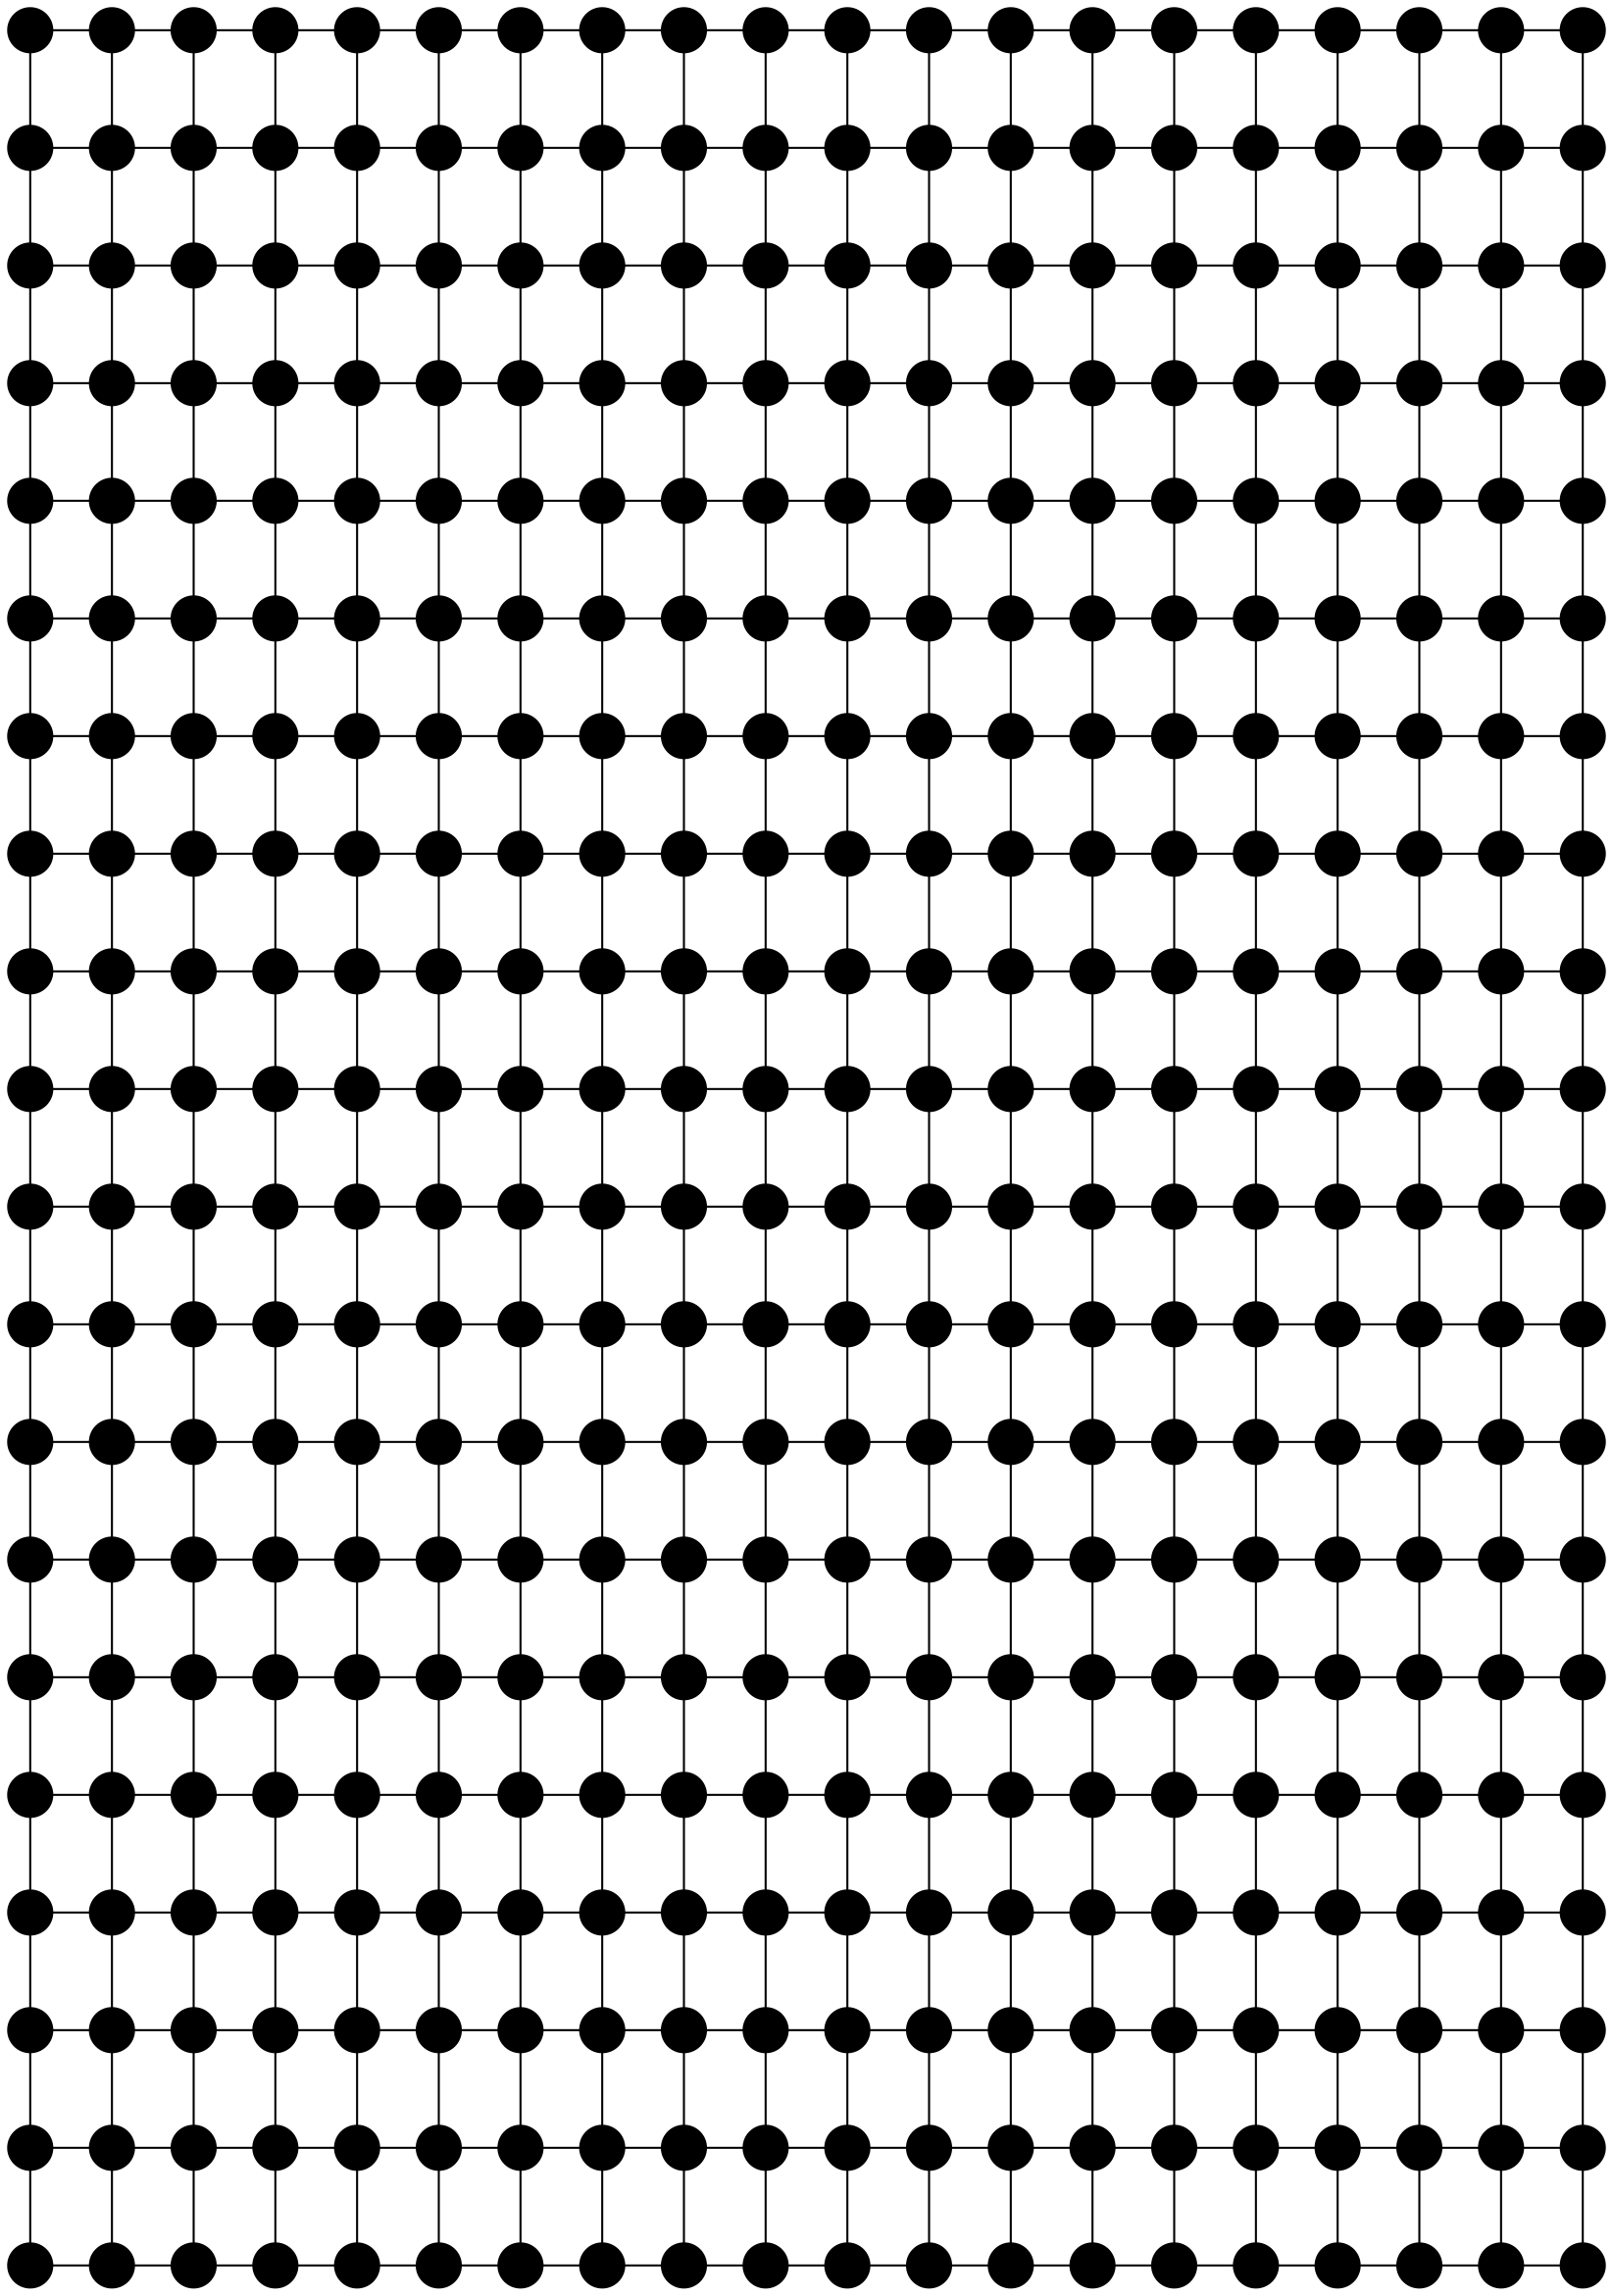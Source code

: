 strict graph {
      node [label = ""  shape=point  width=0.3];
      edge [arrowhead = "none"]
      { rank=same 4357668232 4357668304 4357668376 4357668448 4357668520 4357668592 4357668664 4357668736 4357668808 4358381648 4358381720 4358381792 4358381864 4358381936 4358382008 4358382080 4358382152 4358382224 4358382296 4358382368 }
      { rank=same 4358382440 4358382512 4358382584 4358382656 4358382728 4358382800 4358382872 4358382944 4358383016 4358383088 4358383160 4358383232 4358383304 4358383376 4358383448 4358383520 4358383592 4358383664 4358383736 4358383808 }
      { rank=same 4358383880 4358383952 4358384024 4358384096 4358384168 4358384240 4358384312 4358384384 4358384456 4358384528 4358384600 4358384672 4358384744 4358384816 4358384888 4358384960 4358385032 4358385104 4358385176 4358385248 }
      { rank=same 4358385320 4358385392 4358385464 4358385536 4358385608 4358414416 4358414488 4358414560 4358414632 4358414704 4358414776 4358414848 4358414920 4358414992 4358415064 4358415136 4358415208 4358415280 4358415352 4358415424 }
      { rank=same 4358415496 4358415568 4358415640 4358415712 4358415784 4358415856 4358415928 4358416000 4358416072 4358416144 4358416216 4358416288 4358416360 4358416432 4358416504 4358416576 4358416648 4358416720 4358416792 4358416864 }
      { rank=same 4358416936 4358417008 4358417080 4358417152 4358417224 4358417296 4358417368 4358417440 4358417512 4358417584 4358417656 4358417728 4358417800 4358417872 4358417944 4358418016 4358418088 4358418160 4358418232 4358418304 }
      { rank=same 4358418376 4358455376 4358455448 4358455520 4358455592 4358455664 4358455736 4358455808 4358455880 4358455952 4358456024 4358456096 4358456168 4358456240 4358456312 4358456384 4358456456 4358456528 4358456600 4358456672 }
      { rank=same 4358456744 4358456816 4358456888 4358456960 4358457032 4358457104 4358457176 4358457248 4358457320 4358457392 4358457464 4358457536 4358457608 4358457680 4358457752 4358457824 4358457896 4358457968 4358458040 4358458112 }
      { rank=same 4358458184 4358458256 4358458328 4358458400 4358458472 4358458544 4358458616 4358458688 4358458760 4358458832 4358458904 4358458976 4358459048 4358459120 4358459192 4358459264 4358459336 4358492240 4358492312 4358492384 }
      { rank=same 4358492456 4358492528 4358492600 4358492672 4358492744 4358492816 4358492888 4358492960 4358493032 4358493104 4358493176 4358493248 4358493320 4358493392 4358493464 4358493536 4358493608 4358493680 4358493752 4358493824 }
      { rank=same 4358493896 4358493968 4358494040 4358494112 4358494184 4358494256 4358494328 4358494400 4358494472 4358494544 4358494616 4358494688 4358494760 4358494832 4358494904 4358494976 4358495048 4358495120 4358495192 4358495264 }
      { rank=same 4358495336 4358495408 4358495480 4358495552 4358495624 4358495696 4358495768 4358495840 4358495912 4358495984 4358496056 4358496128 4358496200 4358529104 4358529176 4358529248 4358529320 4358529392 4358529464 4358529536 }
      { rank=same 4358529608 4358529680 4358529752 4358529824 4358529896 4358529968 4358530040 4358530112 4358530184 4358530256 4358530328 4358530400 4358530472 4358530544 4358530616 4358530688 4358530760 4358530832 4358530904 4358530976 }
      { rank=same 4358531048 4358531120 4358531192 4358531264 4358531336 4358531408 4358531480 4358531552 4358531624 4358531696 4358531768 4358531840 4358531912 4358531984 4358532056 4358532128 4358532200 4358532272 4358532344 4358532416 }
      { rank=same 4358532488 4358532560 4358532632 4358532704 4358532776 4358532848 4358532920 4358532992 4358533064 4358565968 4358566040 4358566112 4358566184 4358566256 4358566328 4358566400 4358566472 4358566544 4358566616 4358566688 }
      { rank=same 4358566760 4358566832 4358566904 4358566976 4358567048 4358567120 4358567192 4358567264 4358567336 4358567408 4358567480 4358567552 4358567624 4358567696 4358567768 4358567840 4358567912 4358567984 4358568056 4358568128 }
      { rank=same 4358568200 4358568272 4358568344 4358568416 4358568488 4358568560 4358568632 4358568704 4358568776 4358568848 4358568920 4358568992 4358569064 4358569136 4358569208 4358569280 4358569352 4358569424 4358569496 4358569568 }
      { rank=same 4358569640 4358569712 4358569784 4358569856 4358569928 4358602832 4358602904 4358602976 4358603048 4358603120 4358603192 4358603264 4358603336 4358603408 4358603480 4358603552 4358603624 4358603696 4358603768 4358603840 }
      { rank=same 4358603912 4358603984 4358604056 4358604128 4358604200 4358604272 4358604344 4358604416 4358604488 4358604560 4358604632 4358604704 4358604776 4358604848 4358604920 4358604992 4358605064 4358605136 4358605208 4358605280 }
      { rank=same 4358605352 4358605424 4358605496 4358605568 4358605640 4358605712 4358605784 4358605856 4358605928 4358606000 4358606072 4358606144 4358606216 4358606288 4358606360 4358606432 4358606504 4358606576 4358606648 4358606720 }
      4357668232 -- { 4357668304 4358382440 }
      4357668232 -- {  } [style=dotted]
      4357668304 -- { 4357668232 4357668376 4358382512 }
      4357668304 -- {  } [style=dotted]
      4357668376 -- { 4357668304 4357668448 4358382584 }
      4357668376 -- {  } [style=dotted]
      4357668448 -- { 4357668376 4357668520 4358382656 }
      4357668448 -- {  } [style=dotted]
      4357668520 -- { 4358382728 4357668448 4357668592 }
      4357668520 -- {  } [style=dotted]
      4357668592 -- { 4357668520 4357668664 4358382800 }
      4357668592 -- {  } [style=dotted]
      4357668664 -- { 4357668736 4358382872 4357668592 }
      4357668664 -- {  } [style=dotted]
      4357668736 -- { 4357668664 4357668808 4358382944 }
      4357668736 -- {  } [style=dotted]
      4357668808 -- { 4357668736 4358383016 4358381648 }
      4357668808 -- {  } [style=dotted]
      4358381648 -- { 4358381720 4357668808 4358383088 }
      4358381648 -- {  } [style=dotted]
      4358381720 -- { 4358383160 4358381648 4358381792 }
      4358381720 -- {  } [style=dotted]
      4358381792 -- { 4358383232 4358381720 4358381864 }
      4358381792 -- {  } [style=dotted]
      4358381864 -- { 4358383304 4358381792 4358381936 }
      4358381864 -- {  } [style=dotted]
      4358381936 -- { 4358383376 4358381864 4358382008 }
      4358381936 -- {  } [style=dotted]
      4358382008 -- { 4358382080 4358383448 4358381936 }
      4358382008 -- {  } [style=dotted]
      4358382080 -- { 4358383520 4358382008 4358382152 }
      4358382080 -- {  } [style=dotted]
      4358382152 -- { 4358382080 4358382224 4358383592 }
      4358382152 -- {  } [style=dotted]
      4358382224 -- { 4358383664 4358382152 4358382296 }
      4358382224 -- {  } [style=dotted]
      4358382296 -- { 4358382224 4358382368 4358383736 }
      4358382296 -- {  } [style=dotted]
      4358382368 -- { 4358383808 4358382296 }
      4358382368 -- {  } [style=dotted]
      4358382440 -- { 4357668232 4358383880 4358382512 }
      4358382440 -- {  } [style=dotted]
      4358382512 -- { 4358383952 4357668304 4358382440 4358382584 }
      4358382512 -- {  } [style=dotted]
      4358382584 -- { 4357668376 4358382512 4358382656 4358384024 }
      4358382584 -- {  } [style=dotted]
      4358382656 -- { 4358382728 4358384096 4357668448 4358382584 }
      4358382656 -- {  } [style=dotted]
      4358382728 -- { 4357668520 4358382656 4358382800 4358384168 }
      4358382728 -- {  } [style=dotted]
      4358382800 -- { 4358382728 4358382872 4358384240 4357668592 }
      4358382800 -- {  } [style=dotted]
      4358382872 -- { 4358384312 4357668664 4358382800 4358382944 }
      4358382872 -- {  } [style=dotted]
      4358382944 -- { 4357668736 4358382872 4358383016 4358384384 }
      4358382944 -- {  } [style=dotted]
      4358383016 -- { 4358384456 4357668808 4358382944 4358383088 }
      4358383016 -- {  } [style=dotted]
      4358383088 -- { 4358384528 4358383016 4358383160 4358381648 }
      4358383088 -- {  } [style=dotted]
      4358383160 -- { 4358383232 4358381720 4358384600 4358383088 }
      4358383160 -- {  } [style=dotted]
      4358383232 -- { 4358384672 4358383160 4358383304 4358381792 }
      4358383232 -- {  } [style=dotted]
      4358383304 -- { 4358383232 4358383376 4358381864 4358384744 }
      4358383304 -- {  } [style=dotted]
      4358383376 -- { 4358384816 4358383304 4358383448 4358381936 }
      4358383376 -- {  } [style=dotted]
      4358383448 -- { 4358383376 4358383520 4358382008 4358384888 }
      4358383448 -- {  } [style=dotted]
      4358383520 -- { 4358382080 4358384960 4358383448 4358383592 }
      4358383520 -- {  } [style=dotted]
      4358383592 -- { 4358385032 4358383520 4358383664 4358382152 }
      4358383592 -- {  } [style=dotted]
      4358383664 -- { 4358382224 4358385104 4358383592 4358383736 }
      4358383664 -- {  } [style=dotted]
      4358383736 -- { 4358385176 4358383664 4358383808 4358382296 }
      4358383736 -- {  } [style=dotted]
      4358383808 -- { 4358382368 4358385248 4358383736 }
      4358383808 -- {  } [style=dotted]
      4358383880 -- { 4358385320 4358383952 4358382440 }
      4358383880 -- {  } [style=dotted]
      4358383952 -- { 4358383880 4358384024 4358382512 4358385392 }
      4358383952 -- {  } [style=dotted]
      4358384024 -- { 4358385464 4358383952 4358384096 4358382584 }
      4358384024 -- {  } [style=dotted]
      4358384096 -- { 4358385536 4358384024 4358384168 4358382656 }
      4358384096 -- {  } [style=dotted]
      4358384168 -- { 4358382728 4358385608 4358384096 4358384240 }
      4358384168 -- {  } [style=dotted]
      4358384240 -- { 4358384168 4358384312 4358382800 4358414416 }
      4358384240 -- {  } [style=dotted]
      4358384312 -- { 4358384384 4358382872 4358414488 4358384240 }
      4358384312 -- {  } [style=dotted]
      4358384384 -- { 4358384312 4358384456 4358414560 4358382944 }
      4358384384 -- {  } [style=dotted]
      4358384456 -- { 4358384384 4358384528 4358383016 4358414632 }
      4358384456 -- {  } [style=dotted]
      4358384528 -- { 4358414704 4358384456 4358384600 4358383088 }
      4358384528 -- {  } [style=dotted]
      4358384600 -- { 4358414776 4358384528 4358384672 4358383160 }
      4358384600 -- {  } [style=dotted]
      4358384672 -- { 4358383232 4358414848 4358384600 4358384744 }
      4358384672 -- {  } [style=dotted]
      4358384744 -- { 4358414920 4358384672 4358384816 4358383304 }
      4358384744 -- {  } [style=dotted]
      4358384816 -- { 4358383376 4358414992 4358384744 4358384888 }
      4358384816 -- {  } [style=dotted]
      4358384888 -- { 4358384816 4358384960 4358383448 4358415064 }
      4358384888 -- {  } [style=dotted]
      4358384960 -- { 4358385032 4358383520 4358415136 4358384888 }
      4358384960 -- {  } [style=dotted]
      4358385032 -- { 4358415208 4358384960 4358385104 4358383592 }
      4358385032 -- {  } [style=dotted]
      4358385104 -- { 4358385032 4358385176 4358383664 4358415280 }
      4358385104 -- {  } [style=dotted]
      4358385176 -- { 4358415352 4358385104 4358385248 4358383736 }
      4358385176 -- {  } [style=dotted]
      4358385248 -- { 4358415424 4358385176 4358383808 }
      4358385248 -- {  } [style=dotted]
      4358385320 -- { 4358383880 4358415496 4358385392 }
      4358385320 -- {  } [style=dotted]
      4358385392 -- { 4358385320 4358385464 4358383952 4358415568 }
      4358385392 -- {  } [style=dotted]
      4358385464 -- { 4358385536 4358384024 4358415640 4358385392 }
      4358385464 -- {  } [style=dotted]
      4358385536 -- { 4358385464 4358385608 4358415712 4358384096 }
      4358385536 -- {  } [style=dotted]
      4358385608 -- { 4358385536 4358384168 4358415784 4358414416 }
      4358385608 -- {  } [style=dotted]
      4358414416 -- { 4358414488 4358415856 4358385608 4358384240 }
      4358414416 -- {  } [style=dotted]
      4358414488 -- { 4358415928 4358384312 4358414416 4358414560 }
      4358414488 -- {  } [style=dotted]
      4358414560 -- { 4358384384 4358414488 4358414632 4358416000 }
      4358414560 -- {  } [style=dotted]
      4358414632 -- { 4358416072 4358384456 4358414560 4358414704 }
      4358414632 -- {  } [style=dotted]
      4358414704 -- { 4358384528 4358414632 4358414776 4358416144 }
      4358414704 -- {  } [style=dotted]
      4358414776 -- { 4358414848 4358416216 4358384600 4358414704 }
      4358414776 -- {  } [style=dotted]
      4358414848 -- { 4358384672 4358414776 4358414920 4358416288 }
      4358414848 -- {  } [style=dotted]
      4358414920 -- { 4358414848 4358414992 4358416360 4358384744 }
      4358414920 -- {  } [style=dotted]
      4358414992 -- { 4358416432 4358384816 4358414920 4358415064 }
      4358414992 -- {  } [style=dotted]
      4358415064 -- { 4358414992 4358415136 4358416504 4358384888 }
      4358415064 -- {  } [style=dotted]
      4358415136 -- { 4358416576 4358384960 4358415064 4358415208 }
      4358415136 -- {  } [style=dotted]
      4358415208 -- { 4358385032 4358416648 4358415136 4358415280 }
      4358415208 -- {  } [style=dotted]
      4358415280 -- { 4358416720 4358385104 4358415208 4358415352 }
      4358415280 -- {  } [style=dotted]
      4358415352 -- { 4358385176 4358415280 4358415424 4358416792 }
      4358415352 -- {  } [style=dotted]
      4358415424 -- { 4358416864 4358385248 4358415352 }
      4358415424 -- {  } [style=dotted]
      4358415496 -- { 4358385320 4358415568 4358416936 }
      4358415496 -- {  } [style=dotted]
      4358415568 -- { 4358415496 4358415640 4358417008 4358385392 }
      4358415568 -- {  } [style=dotted]
      4358415640 -- { 4358417080 4358385464 4358415568 4358415712 }
      4358415640 -- {  } [style=dotted]
      4358415712 -- { 4358385536 4358415640 4358415784 4358417152 }
      4358415712 -- {  } [style=dotted]
      4358415784 -- { 4358417224 4358385608 4358415712 4358415856 }
      4358415784 -- {  } [style=dotted]
      4358415856 -- { 4358417296 4358415784 4358415928 4358414416 }
      4358415856 -- {  } [style=dotted]
      4358415928 -- { 4358416000 4358414488 4358417368 4358415856 }
      4358415928 -- {  } [style=dotted]
      4358416000 -- { 4358417440 4358415928 4358416072 4358414560 }
      4358416000 -- {  } [style=dotted]
      4358416072 -- { 4358416000 4358416144 4358414632 4358417512 }
      4358416072 -- {  } [style=dotted]
      4358416144 -- { 4358417584 4358416072 4358416216 4358414704 }
      4358416144 -- {  } [style=dotted]
      4358416216 -- { 4358416144 4358416288 4358414776 4358417656 }
      4358416216 -- {  } [style=dotted]
      4358416288 -- { 4358414848 4358417728 4358416216 4358416360 }
      4358416288 -- {  } [style=dotted]
      4358416360 -- { 4358417800 4358416288 4358416432 4358414920 }
      4358416360 -- {  } [style=dotted]
      4358416432 -- { 4358414992 4358417872 4358416360 4358416504 }
      4358416432 -- {  } [style=dotted]
      4358416504 -- { 4358417944 4358416432 4358416576 4358415064 }
      4358416504 -- {  } [style=dotted]
      4358416576 -- { 4358416648 4358415136 4358418016 4358416504 }
      4358416576 -- {  } [style=dotted]
      4358416648 -- { 4358418088 4358416576 4358416720 4358415208 }
      4358416648 -- {  } [style=dotted]
      4358416720 -- { 4358416648 4358416792 4358415280 4358418160 }
      4358416720 -- {  } [style=dotted]
      4358416792 -- { 4358418232 4358416720 4358416864 4358415352 }
      4358416792 -- {  } [style=dotted]
      4358416864 -- { 4358418304 4358416792 4358415424 }
      4358416864 -- {  } [style=dotted]
      4358416936 -- { 4358415496 4358418376 4358417008 }
      4358416936 -- {  } [style=dotted]
      4358417008 -- { 4358416936 4358417080 4358415568 4358455376 }
      4358417008 -- {  } [style=dotted]
      4358417080 -- { 4358417152 4358415640 4358455448 4358417008 }
      4358417080 -- {  } [style=dotted]
      4358417152 -- { 4358417080 4358417224 4358455520 4358415712 }
      4358417152 -- {  } [style=dotted]
      4358417224 -- { 4358417152 4358417296 4358415784 4358455592 }
      4358417224 -- {  } [style=dotted]
      4358417296 -- { 4358455664 4358417224 4358417368 4358415856 }
      4358417296 -- {  } [style=dotted]
      4358417368 -- { 4358455736 4358417296 4358417440 4358415928 }
      4358417368 -- {  } [style=dotted]
      4358417440 -- { 4358416000 4358455808 4358417368 4358417512 }
      4358417440 -- {  } [style=dotted]
      4358417512 -- { 4358455880 4358417440 4358417584 4358416072 }
      4358417512 -- {  } [style=dotted]
      4358417584 -- { 4358416144 4358455952 4358417512 4358417656 }
      4358417584 -- {  } [style=dotted]
      4358417656 -- { 4358417584 4358417728 4358416216 4358456024 }
      4358417656 -- {  } [style=dotted]
      4358417728 -- { 4358417800 4358416288 4358456096 4358417656 }
      4358417728 -- {  } [style=dotted]
      4358417800 -- { 4358456168 4358417728 4358417872 4358416360 }
      4358417800 -- {  } [style=dotted]
      4358417872 -- { 4358417800 4358417944 4358416432 4358456240 }
      4358417872 -- {  } [style=dotted]
      4358417944 -- { 4358456312 4358417872 4358418016 4358416504 }
      4358417944 -- {  } [style=dotted]
      4358418016 -- { 4358456384 4358417944 4358418088 4358416576 }
      4358418016 -- {  } [style=dotted]
      4358418088 -- { 4358416648 4358456456 4358418016 4358418160 }
      4358418088 -- {  } [style=dotted]
      4358418160 -- { 4358418088 4358418232 4358416720 4358456528 }
      4358418160 -- {  } [style=dotted]
      4358418232 -- { 4358418304 4358416792 4358456600 4358418160 }
      4358418232 -- {  } [style=dotted]
      4358418304 -- { 4358418232 4358456672 4358416864 }
      4358418304 -- {  } [style=dotted]
      4358418376 -- { 4358416936 4358456744 4358455376 }
      4358418376 -- {  } [style=dotted]
      4358455376 -- { 4358455448 4358456816 4358418376 4358417008 }
      4358455376 -- {  } [style=dotted]
      4358455448 -- { 4358456888 4358417080 4358455376 4358455520 }
      4358455448 -- {  } [style=dotted]
      4358455520 -- { 4358417152 4358455448 4358455592 4358456960 }
      4358455520 -- {  } [style=dotted]
      4358455592 -- { 4358457032 4358417224 4358455520 4358455664 }
      4358455592 -- {  } [style=dotted]
      4358455664 -- { 4358417296 4358455592 4358455736 4358457104 }
      4358455664 -- {  } [style=dotted]
      4358455736 -- { 4358455808 4358457176 4358417368 4358455664 }
      4358455736 -- {  } [style=dotted]
      4358455808 -- { 4358417440 4358455736 4358455880 4358457248 }
      4358455808 -- {  } [style=dotted]
      4358455880 -- { 4358455808 4358455952 4358457320 4358417512 }
      4358455880 -- {  } [style=dotted]
      4358455952 -- { 4358457392 4358417584 4358455880 4358456024 }
      4358455952 -- {  } [style=dotted]
      4358456024 -- { 4358455952 4358456096 4358457464 4358417656 }
      4358456024 -- {  } [style=dotted]
      4358456096 -- { 4358457536 4358417728 4358456024 4358456168 }
      4358456096 -- {  } [style=dotted]
      4358456168 -- { 4358417800 4358457608 4358456096 4358456240 }
      4358456168 -- {  } [style=dotted]
      4358456240 -- { 4358457680 4358417872 4358456168 4358456312 }
      4358456240 -- {  } [style=dotted]
      4358456312 -- { 4358417944 4358456240 4358456384 4358457752 }
      4358456312 -- {  } [style=dotted]
      4358456384 -- { 4358456456 4358457824 4358418016 4358456312 }
      4358456384 -- {  } [style=dotted]
      4358456456 -- { 4358418088 4358456384 4358456528 4358457896 }
      4358456456 -- {  } [style=dotted]
      4358456528 -- { 4358456456 4358456600 4358457968 4358418160 }
      4358456528 -- {  } [style=dotted]
      4358456600 -- { 4358458040 4358418232 4358456528 4358456672 }
      4358456600 -- {  } [style=dotted]
      4358456672 -- { 4358418304 4358456600 4358458112 }
      4358456672 -- {  } [style=dotted]
      4358456744 -- { 4358458184 4358418376 4358456816 }
      4358456744 -- {  } [style=dotted]
      4358456816 -- { 4358458256 4358456744 4358456888 4358455376 }
      4358456816 -- {  } [style=dotted]
      4358456888 -- { 4358456960 4358455448 4358458328 4358456816 }
      4358456888 -- {  } [style=dotted]
      4358456960 -- { 4358458400 4358456888 4358457032 4358455520 }
      4358456960 -- {  } [style=dotted]
      4358457032 -- { 4358456960 4358457104 4358455592 4358458472 }
      4358457032 -- {  } [style=dotted]
      4358457104 -- { 4358458544 4358457032 4358457176 4358455664 }
      4358457104 -- {  } [style=dotted]
      4358457176 -- { 4358457104 4358457248 4358455736 4358458616 }
      4358457176 -- {  } [style=dotted]
      4358457248 -- { 4358455808 4358458688 4358457176 4358457320 }
      4358457248 -- {  } [style=dotted]
      4358457320 -- { 4358458760 4358457248 4358457392 4358455880 }
      4358457320 -- {  } [style=dotted]
      4358457392 -- { 4358455952 4358458832 4358457320 4358457464 }
      4358457392 -- {  } [style=dotted]
      4358457464 -- { 4358458904 4358457392 4358457536 4358456024 }
      4358457464 -- {  } [style=dotted]
      4358457536 -- { 4358457608 4358456096 4358458976 4358457464 }
      4358457536 -- {  } [style=dotted]
      4358457608 -- { 4358459048 4358457536 4358457680 4358456168 }
      4358457608 -- {  } [style=dotted]
      4358457680 -- { 4358457608 4358457752 4358456240 4358459120 }
      4358457680 -- {  } [style=dotted]
      4358457752 -- { 4358459192 4358457680 4358457824 4358456312 }
      4358457752 -- {  } [style=dotted]
      4358457824 -- { 4358459264 4358457752 4358457896 4358456384 }
      4358457824 -- {  } [style=dotted]
      4358457896 -- { 4358456456 4358459336 4358457824 4358457968 }
      4358457896 -- {  } [style=dotted]
      4358457968 -- { 4358457896 4358458040 4358456528 4358492240 }
      4358457968 -- {  } [style=dotted]
      4358458040 -- { 4358458112 4358456600 4358492312 4358457968 }
      4358458040 -- {  } [style=dotted]
      4358458112 -- { 4358458040 4358492384 4358456672 }
      4358458112 -- {  } [style=dotted]
      4358458184 -- { 4358458256 4358456744 4358492456 }
      4358458184 -- {  } [style=dotted]
      4358458256 -- { 4358492528 4358458184 4358458328 4358456816 }
      4358458256 -- {  } [style=dotted]
      4358458328 -- { 4358492600 4358458256 4358458400 4358456888 }
      4358458328 -- {  } [style=dotted]
      4358458400 -- { 4358456960 4358492672 4358458328 4358458472 }
      4358458400 -- {  } [style=dotted]
      4358458472 -- { 4358492744 4358458400 4358458544 4358457032 }
      4358458472 -- {  } [style=dotted]
      4358458544 -- { 4358457104 4358492816 4358458472 4358458616 }
      4358458544 -- {  } [style=dotted]
      4358458616 -- { 4358458544 4358458688 4358457176 4358492888 }
      4358458616 -- {  } [style=dotted]
      4358458688 -- { 4358458760 4358457248 4358492960 4358458616 }
      4358458688 -- {  } [style=dotted]
      4358458760 -- { 4358493032 4358458688 4358458832 4358457320 }
      4358458760 -- {  } [style=dotted]
      4358458832 -- { 4358458760 4358458904 4358457392 4358493104 }
      4358458832 -- {  } [style=dotted]
      4358458904 -- { 4358493176 4358458832 4358458976 4358457464 }
      4358458904 -- {  } [style=dotted]
      4358458976 -- { 4358493248 4358458904 4358459048 4358457536 }
      4358458976 -- {  } [style=dotted]
      4358459048 -- { 4358457608 4358493320 4358458976 4358459120 }
      4358459048 -- {  } [style=dotted]
      4358459120 -- { 4358459048 4358459192 4358457680 4358493392 }
      4358459120 -- {  } [style=dotted]
      4358459192 -- { 4358459264 4358457752 4358493464 4358459120 }
      4358459192 -- {  } [style=dotted]
      4358459264 -- { 4358459192 4358459336 4358493536 4358457824 }
      4358459264 -- {  } [style=dotted]
      4358459336 -- { 4358459264 4358457896 4358493608 4358492240 }
      4358459336 -- {  } [style=dotted]
      4358492240 -- { 4358492312 4358493680 4358459336 4358457968 }
      4358492240 -- {  } [style=dotted]
      4358492312 -- { 4358493752 4358458040 4358492240 4358492384 }
      4358492312 -- {  } [style=dotted]
      4358492384 -- { 4358458112 4358492312 4358493824 }
      4358492384 -- {  } [style=dotted]
      4358492456 -- { 4358493896 4358458184 4358492528 }
      4358492456 -- {  } [style=dotted]
      4358492528 -- { 4358458256 4358492456 4358492600 4358493968 }
      4358492528 -- {  } [style=dotted]
      4358492600 -- { 4358492672 4358494040 4358458328 4358492528 }
      4358492600 -- {  } [style=dotted]
      4358492672 -- { 4358458400 4358492600 4358492744 4358494112 }
      4358492672 -- {  } [style=dotted]
      4358492744 -- { 4358492672 4358492816 4358494184 4358458472 }
      4358492744 -- {  } [style=dotted]
      4358492816 -- { 4358494256 4358458544 4358492744 4358492888 }
      4358492816 -- {  } [style=dotted]
      4358492888 -- { 4358492816 4358492960 4358494328 4358458616 }
      4358492888 -- {  } [style=dotted]
      4358492960 -- { 4358494400 4358458688 4358492888 4358493032 }
      4358492960 -- {  } [style=dotted]
      4358493032 -- { 4358458760 4358494472 4358492960 4358493104 }
      4358493032 -- {  } [style=dotted]
      4358493104 -- { 4358494544 4358458832 4358493032 4358493176 }
      4358493104 -- {  } [style=dotted]
      4358493176 -- { 4358458904 4358493104 4358493248 4358494616 }
      4358493176 -- {  } [style=dotted]
      4358493248 -- { 4358493320 4358494688 4358458976 4358493176 }
      4358493248 -- {  } [style=dotted]
      4358493320 -- { 4358459048 4358493248 4358493392 4358494760 }
      4358493320 -- {  } [style=dotted]
      4358493392 -- { 4358493320 4358493464 4358494832 4358459120 }
      4358493392 -- {  } [style=dotted]
      4358493464 -- { 4358459192 4358493392 4358493536 4358494904 }
      4358493464 -- {  } [style=dotted]
      4358493536 -- { 4358459264 4358493464 4358493608 4358494976 }
      4358493536 -- {  } [style=dotted]
      4358493608 -- { 4358495048 4358459336 4358493536 4358493680 }
      4358493608 -- {  } [style=dotted]
      4358493680 -- { 4358495120 4358493608 4358493752 4358492240 }
      4358493680 -- {  } [style=dotted]
      4358493752 -- { 4358493824 4358492312 4358495192 4358493680 }
      4358493752 -- {  } [style=dotted]
      4358493824 -- { 4358495264 4358493752 4358492384 }
      4358493824 -- {  } [style=dotted]
      4358493896 -- { 4358493968 4358492456 4358495336 }
      4358493896 -- {  } [style=dotted]
      4358493968 -- { 4358495408 4358493896 4358494040 4358492528 }
      4358493968 -- {  } [style=dotted]
      4358494040 -- { 4358493968 4358494112 4358492600 4358495480 }
      4358494040 -- {  } [style=dotted]
      4358494112 -- { 4358492672 4358495552 4358494040 4358494184 }
      4358494112 -- {  } [style=dotted]
      4358494184 -- { 4358495624 4358494112 4358494256 4358492744 }
      4358494184 -- {  } [style=dotted]
      4358494256 -- { 4358492816 4358495696 4358494184 4358494328 }
      4358494256 -- {  } [style=dotted]
      4358494328 -- { 4358495768 4358494256 4358494400 4358492888 }
      4358494328 -- {  } [style=dotted]
      4358494400 -- { 4358494472 4358492960 4358495840 4358494328 }
      4358494400 -- {  } [style=dotted]
      4358494472 -- { 4358495912 4358494400 4358494544 4358493032 }
      4358494472 -- {  } [style=dotted]
      4358494544 -- { 4358494472 4358494616 4358493104 4358495984 }
      4358494544 -- {  } [style=dotted]
      4358494616 -- { 4358496056 4358494544 4358494688 4358493176 }
      4358494616 -- {  } [style=dotted]
      4358494688 -- { 4358496128 4358494616 4358494760 4358493248 }
      4358494688 -- {  } [style=dotted]
      4358494760 -- { 4358493320 4358496200 4358494688 4358494832 }
      4358494760 -- {  } [style=dotted]
      4358494832 -- { 4358494760 4358494904 4358493392 4358529104 }
      4358494832 -- {  } [style=dotted]
      4358494904 -- { 4358494976 4358493464 4358529176 4358494832 }
      4358494904 -- {  } [style=dotted]
      4358494976 -- { 4358494904 4358495048 4358529248 4358493536 }
      4358494976 -- {  } [style=dotted]
      4358495048 -- { 4358494976 4358495120 4358493608 4358529320 }
      4358495048 -- {  } [style=dotted]
      4358495120 -- { 4358529392 4358495048 4358495192 4358493680 }
      4358495120 -- {  } [style=dotted]
      4358495192 -- { 4358529464 4358495120 4358495264 4358493752 }
      4358495192 -- {  } [style=dotted]
      4358495264 -- { 4358493824 4358529536 4358495192 }
      4358495264 -- {  } [style=dotted]
      4358495336 -- { 4358529608 4358495408 4358493896 }
      4358495336 -- {  } [style=dotted]
      4358495408 -- { 4358493968 4358529680 4358495336 4358495480 }
      4358495408 -- {  } [style=dotted]
      4358495480 -- { 4358495408 4358495552 4358494040 4358529752 }
      4358495480 -- {  } [style=dotted]
      4358495552 -- { 4358495624 4358494112 4358529824 4358495480 }
      4358495552 -- {  } [style=dotted]
      4358495624 -- { 4358529896 4358495552 4358495696 4358494184 }
      4358495624 -- {  } [style=dotted]
      4358495696 -- { 4358495624 4358495768 4358494256 4358529968 }
      4358495696 -- {  } [style=dotted]
      4358495768 -- { 4358530040 4358495696 4358495840 4358494328 }
      4358495768 -- {  } [style=dotted]
      4358495840 -- { 4358530112 4358495768 4358495912 4358494400 }
      4358495840 -- {  } [style=dotted]
      4358495912 -- { 4358494472 4358530184 4358495840 4358495984 }
      4358495912 -- {  } [style=dotted]
      4358495984 -- { 4358495912 4358496056 4358494544 4358530256 }
      4358495984 -- {  } [style=dotted]
      4358496056 -- { 4358496128 4358494616 4358530328 4358495984 }
      4358496056 -- {  } [style=dotted]
      4358496128 -- { 4358496056 4358496200 4358530400 4358494688 }
      4358496128 -- {  } [style=dotted]
      4358496200 -- { 4358496128 4358494760 4358530472 4358529104 }
      4358496200 -- {  } [style=dotted]
      4358529104 -- { 4358529176 4358530544 4358496200 4358494832 }
      4358529104 -- {  } [style=dotted]
      4358529176 -- { 4358494904 4358529104 4358529248 4358530616 }
      4358529176 -- {  } [style=dotted]
      4358529248 -- { 4358494976 4358529176 4358529320 4358530688 }
      4358529248 -- {  } [style=dotted]
      4358529320 -- { 4358530760 4358495048 4358529248 4358529392 }
      4358529320 -- {  } [style=dotted]
      4358529392 -- { 4358495120 4358529320 4358529464 4358530832 }
      4358529392 -- {  } [style=dotted]
      4358529464 -- { 4358529536 4358530904 4358495192 4358529392 }
      4358529464 -- {  } [style=dotted]
      4358529536 -- { 4358495264 4358529464 4358530976 }
      4358529536 -- {  } [style=dotted]
      4358529608 -- { 4358529680 4358531048 4358495336 }
      4358529608 -- {  } [style=dotted]
      4358529680 -- { 4358495408 4358529608 4358529752 4358531120 }
      4358529680 -- {  } [style=dotted]
      4358529752 -- { 4358529680 4358529824 4358531192 4358495480 }
      4358529752 -- {  } [style=dotted]
      4358529824 -- { 4358531264 4358495552 4358529752 4358529896 }
      4358529824 -- {  } [style=dotted]
      4358529896 -- { 4358495624 4358531336 4358529824 4358529968 }
      4358529896 -- {  } [style=dotted]
      4358529968 -- { 4358531408 4358495696 4358529896 4358530040 }
      4358529968 -- {  } [style=dotted]
      4358530040 -- { 4358495768 4358529968 4358530112 4358531480 }
      4358530040 -- {  } [style=dotted]
      4358530112 -- { 4358530184 4358531552 4358495840 4358530040 }
      4358530112 -- {  } [style=dotted]
      4358530184 -- { 4358495912 4358530112 4358530256 4358531624 }
      4358530184 -- {  } [style=dotted]
      4358530256 -- { 4358530184 4358530328 4358531696 4358495984 }
      4358530256 -- {  } [style=dotted]
      4358530328 -- { 4358531768 4358496056 4358530256 4358530400 }
      4358530328 -- {  } [style=dotted]
      4358530400 -- { 4358496128 4358530328 4358530472 4358531840 }
      4358530400 -- {  } [style=dotted]
      4358530472 -- { 4358531912 4358496200 4358530400 4358530544 }
      4358530472 -- {  } [style=dotted]
      4358530544 -- { 4358531984 4358530472 4358530616 4358529104 }
      4358530544 -- {  } [style=dotted]
      4358530616 -- { 4358530688 4358529176 4358532056 4358530544 }
      4358530616 -- {  } [style=dotted]
      4358530688 -- { 4358532128 4358530616 4358530760 4358529248 }
      4358530688 -- {  } [style=dotted]
      4358530760 -- { 4358530688 4358530832 4358529320 4358532200 }
      4358530760 -- {  } [style=dotted]
      4358530832 -- { 4358532272 4358530760 4358530904 4358529392 }
      4358530832 -- {  } [style=dotted]
      4358530904 -- { 4358530832 4358530976 4358529464 4358532344 }
      4358530904 -- {  } [style=dotted]
      4358530976 -- { 4358529536 4358532416 4358530904 }
      4358530976 -- {  } [style=dotted]
      4358531048 -- { 4358532488 4358531120 4358529608 }
      4358531048 -- {  } [style=dotted]
      4358531120 -- { 4358529680 4358532560 4358531048 4358531192 }
      4358531120 -- {  } [style=dotted]
      4358531192 -- { 4358532632 4358531120 4358531264 4358529752 }
      4358531192 -- {  } [style=dotted]
      4358531264 -- { 4358531336 4358529824 4358532704 4358531192 }
      4358531264 -- {  } [style=dotted]
      4358531336 -- { 4358532776 4358531264 4358531408 4358529896 }
      4358531336 -- {  } [style=dotted]
      4358531408 -- { 4358531336 4358531480 4358529968 4358532848 }
      4358531408 -- {  } [style=dotted]
      4358531480 -- { 4358532920 4358531408 4358531552 4358530040 }
      4358531480 -- {  } [style=dotted]
      4358531552 -- { 4358532992 4358531480 4358531624 4358530112 }
      4358531552 -- {  } [style=dotted]
      4358531624 -- { 4358530184 4358533064 4358531552 4358531696 }
      4358531624 -- {  } [style=dotted]
      4358531696 -- { 4358531624 4358531768 4358530256 4358565968 }
      4358531696 -- {  } [style=dotted]
      4358531768 -- { 4358531840 4358530328 4358566040 4358531696 }
      4358531768 -- {  } [style=dotted]
      4358531840 -- { 4358531768 4358531912 4358566112 4358530400 }
      4358531840 -- {  } [style=dotted]
      4358531912 -- { 4358531840 4358531984 4358530472 4358566184 }
      4358531912 -- {  } [style=dotted]
      4358531984 -- { 4358566256 4358531912 4358532056 4358530544 }
      4358531984 -- {  } [style=dotted]
      4358532056 -- { 4358566328 4358531984 4358532128 4358530616 }
      4358532056 -- {  } [style=dotted]
      4358532128 -- { 4358530688 4358566400 4358532056 4358532200 }
      4358532128 -- {  } [style=dotted]
      4358532200 -- { 4358566472 4358532128 4358532272 4358530760 }
      4358532200 -- {  } [style=dotted]
      4358532272 -- { 4358530832 4358566544 4358532200 4358532344 }
      4358532272 -- {  } [style=dotted]
      4358532344 -- { 4358532272 4358532416 4358530904 4358566616 }
      4358532344 -- {  } [style=dotted]
      4358532416 -- { 4358530976 4358566688 4358532344 }
      4358532416 -- {  } [style=dotted]
      4358532488 -- { 4358566760 4358532560 4358531048 }
      4358532488 -- {  } [style=dotted]
      4358532560 -- { 4358532488 4358532632 4358531120 4358566832 }
      4358532560 -- {  } [style=dotted]
      4358532632 -- { 4358566904 4358532560 4358532704 4358531192 }
      4358532632 -- {  } [style=dotted]
      4358532704 -- { 4358566976 4358532632 4358532776 4358531264 }
      4358532704 -- {  } [style=dotted]
      4358532776 -- { 4358531336 4358567048 4358532704 4358532848 }
      4358532776 -- {  } [style=dotted]
      4358532848 -- { 4358532776 4358532920 4358531408 4358567120 }
      4358532848 -- {  } [style=dotted]
      4358532920 -- { 4358532992 4358531480 4358567192 4358532848 }
      4358532920 -- {  } [style=dotted]
      4358532992 -- { 4358532920 4358533064 4358567264 4358531552 }
      4358532992 -- {  } [style=dotted]
      4358533064 -- { 4358532992 4358531624 4358567336 4358565968 }
      4358533064 -- {  } [style=dotted]
      4358565968 -- { 4358566040 4358567408 4358533064 4358531696 }
      4358565968 -- {  } [style=dotted]
      4358566040 -- { 4358567480 4358531768 4358565968 4358566112 }
      4358566040 -- {  } [style=dotted]
      4358566112 -- { 4358531840 4358566040 4358566184 4358567552 }
      4358566112 -- {  } [style=dotted]
      4358566184 -- { 4358567624 4358531912 4358566112 4358566256 }
      4358566184 -- {  } [style=dotted]
      4358566256 -- { 4358531984 4358566184 4358566328 4358567696 }
      4358566256 -- {  } [style=dotted]
      4358566328 -- { 4358566400 4358567768 4358532056 4358566256 }
      4358566328 -- {  } [style=dotted]
      4358566400 -- { 4358532128 4358566328 4358566472 4358567840 }
      4358566400 -- {  } [style=dotted]
      4358566472 -- { 4358566400 4358566544 4358567912 4358532200 }
      4358566472 -- {  } [style=dotted]
      4358566544 -- { 4358532272 4358566472 4358566616 4358567984 }
      4358566544 -- {  } [style=dotted]
      4358566616 -- { 4358566544 4358566688 4358568056 4358532344 }
      4358566616 -- {  } [style=dotted]
      4358566688 -- { 4358568128 4358532416 4358566616 }
      4358566688 -- {  } [style=dotted]
      4358566760 -- { 4358532488 4358568200 4358566832 }
      4358566760 -- {  } [style=dotted]
      4358566832 -- { 4358568272 4358532560 4358566760 4358566904 }
      4358566832 -- {  } [style=dotted]
      4358566904 -- { 4358532632 4358566832 4358566976 4358568344 }
      4358566904 -- {  } [style=dotted]
      4358566976 -- { 4358567048 4358568416 4358532704 4358566904 }
      4358566976 -- {  } [style=dotted]
      4358567048 -- { 4358532776 4358566976 4358567120 4358568488 }
      4358567048 -- {  } [style=dotted]
      4358567120 -- { 4358567048 4358567192 4358568560 4358532848 }
      4358567120 -- {  } [style=dotted]
      4358567192 -- { 4358568632 4358532920 4358567120 4358567264 }
      4358567192 -- {  } [style=dotted]
      4358567264 -- { 4358532992 4358567192 4358567336 4358568704 }
      4358567264 -- {  } [style=dotted]
      4358567336 -- { 4358568776 4358533064 4358567264 4358567408 }
      4358567336 -- {  } [style=dotted]
      4358567408 -- { 4358568848 4358567336 4358567480 4358565968 }
      4358567408 -- {  } [style=dotted]
      4358567480 -- { 4358567552 4358566040 4358568920 4358567408 }
      4358567480 -- {  } [style=dotted]
      4358567552 -- { 4358568992 4358567480 4358567624 4358566112 }
      4358567552 -- {  } [style=dotted]
      4358567624 -- { 4358567552 4358567696 4358566184 4358569064 }
      4358567624 -- {  } [style=dotted]
      4358567696 -- { 4358569136 4358567624 4358567768 4358566256 }
      4358567696 -- {  } [style=dotted]
      4358567768 -- { 4358567696 4358567840 4358566328 4358569208 }
      4358567768 -- {  } [style=dotted]
      4358567840 -- { 4358566400 4358569280 4358567768 4358567912 }
      4358567840 -- {  } [style=dotted]
      4358567912 -- { 4358569352 4358567840 4358567984 4358566472 }
      4358567912 -- {  } [style=dotted]
      4358567984 -- { 4358566544 4358569424 4358567912 4358568056 }
      4358567984 -- {  } [style=dotted]
      4358568056 -- { 4358569496 4358567984 4358568128 4358566616 }
      4358568056 -- {  } [style=dotted]
      4358568128 -- { 4358566688 4358569568 4358568056 }
      4358568128 -- {  } [style=dotted]
      4358568200 -- { 4358569640 4358568272 4358566760 }
      4358568200 -- {  } [style=dotted]
      4358568272 -- { 4358568200 4358568344 4358566832 4358569712 }
      4358568272 -- {  } [style=dotted]
      4358568344 -- { 4358569784 4358568272 4358568416 4358566904 }
      4358568344 -- {  } [style=dotted]
      4358568416 -- { 4358569856 4358568344 4358568488 4358566976 }
      4358568416 -- {  } [style=dotted]
      4358568488 -- { 4358567048 4358569928 4358568416 4358568560 }
      4358568488 -- {  } [style=dotted]
      4358568560 -- { 4358568488 4358568632 4358567120 4358602832 }
      4358568560 -- {  } [style=dotted]
      4358568632 -- { 4358568704 4358567192 4358602904 4358568560 }
      4358568632 -- {  } [style=dotted]
      4358568704 -- { 4358568632 4358568776 4358602976 4358567264 }
      4358568704 -- {  } [style=dotted]
      4358568776 -- { 4358568704 4358568848 4358567336 4358603048 }
      4358568776 -- {  } [style=dotted]
      4358568848 -- { 4358603120 4358568776 4358568920 4358567408 }
      4358568848 -- {  } [style=dotted]
      4358568920 -- { 4358603192 4358568848 4358568992 4358567480 }
      4358568920 -- {  } [style=dotted]
      4358568992 -- { 4358567552 4358603264 4358568920 4358569064 }
      4358568992 -- {  } [style=dotted]
      4358569064 -- { 4358603336 4358568992 4358569136 4358567624 }
      4358569064 -- {  } [style=dotted]
      4358569136 -- { 4358567696 4358603408 4358569064 4358569208 }
      4358569136 -- {  } [style=dotted]
      4358569208 -- { 4358569136 4358569280 4358567768 4358603480 }
      4358569208 -- {  } [style=dotted]
      4358569280 -- { 4358569352 4358567840 4358603552 4358569208 }
      4358569280 -- {  } [style=dotted]
      4358569352 -- { 4358603624 4358569280 4358569424 4358567912 }
      4358569352 -- {  } [style=dotted]
      4358569424 -- { 4358569352 4358569496 4358603696 4358567984 }
      4358569424 -- {  } [style=dotted]
      4358569496 -- { 4358603768 4358569424 4358569568 4358568056 }
      4358569496 -- {  } [style=dotted]
      4358569568 -- { 4358603840 4358569496 4358568128 }
      4358569568 -- {  } [style=dotted]
      4358569640 -- { 4358568200 4358603912 4358569712 }
      4358569640 -- {  } [style=dotted]
      4358569712 -- { 4358569640 4358569784 4358568272 4358603984 }
      4358569712 -- {  } [style=dotted]
      4358569784 -- { 4358569856 4358568344 4358604056 4358569712 }
      4358569784 -- {  } [style=dotted]
      4358569856 -- { 4358569784 4358569928 4358604128 4358568416 }
      4358569856 -- {  } [style=dotted]
      4358569928 -- { 4358569856 4358568488 4358604200 4358602832 }
      4358569928 -- {  } [style=dotted]
      4358602832 -- { 4358602904 4358604272 4358569928 4358568560 }
      4358602832 -- {  } [style=dotted]
      4358602904 -- { 4358568632 4358604344 4358602832 4358602976 }
      4358602904 -- {  } [style=dotted]
      4358602976 -- { 4358568704 4358602904 4358603048 4358604416 }
      4358602976 -- {  } [style=dotted]
      4358603048 -- { 4358604488 4358568776 4358602976 4358603120 }
      4358603048 -- {  } [style=dotted]
      4358603120 -- { 4358568848 4358603048 4358603192 4358604560 }
      4358603120 -- {  } [style=dotted]
      4358603192 -- { 4358603264 4358604632 4358568920 4358603120 }
      4358603192 -- {  } [style=dotted]
      4358603264 -- { 4358568992 4358603192 4358603336 4358604704 }
      4358603264 -- {  } [style=dotted]
      4358603336 -- { 4358603264 4358603408 4358604776 4358569064 }
      4358603336 -- {  } [style=dotted]
      4358603408 -- { 4358604848 4358569136 4358603336 4358603480 }
      4358603408 -- {  } [style=dotted]
      4358603480 -- { 4358603408 4358603552 4358604920 4358569208 }
      4358603480 -- {  } [style=dotted]
      4358603552 -- { 4358604992 4358569280 4358603480 4358603624 }
      4358603552 -- {  } [style=dotted]
      4358603624 -- { 4358569352 4358605064 4358603552 4358603696 }
      4358603624 -- {  } [style=dotted]
      4358603696 -- { 4358605136 4358569424 4358603624 4358603768 }
      4358603696 -- {  } [style=dotted]
      4358603768 -- { 4358569496 4358603696 4358603840 4358605208 }
      4358603768 -- {  } [style=dotted]
      4358603840 -- { 4358605280 4358569568 4358603768 }
      4358603840 -- {  } [style=dotted]
      4358603912 -- { 4358569640 4358603984 4358605352 }
      4358603912 -- {  } [style=dotted]
      4358603984 -- { 4358603912 4358604056 4358605424 4358569712 }
      4358603984 -- {  } [style=dotted]
      4358604056 -- { 4358605496 4358569784 4358603984 4358604128 }
      4358604056 -- {  } [style=dotted]
      4358604128 -- { 4358569856 4358604056 4358604200 4358605568 }
      4358604128 -- {  } [style=dotted]
      4358604200 -- { 4358605640 4358569928 4358604128 4358604272 }
      4358604200 -- {  } [style=dotted]
      4358604272 -- { 4358605712 4358604200 4358604344 4358602832 }
      4358604272 -- {  } [style=dotted]
      4358604344 -- { 4358604416 4358602904 4358605784 4358604272 }
      4358604344 -- {  } [style=dotted]
      4358604416 -- { 4358605856 4358604344 4358604488 4358602976 }
      4358604416 -- {  } [style=dotted]
      4358604488 -- { 4358604416 4358604560 4358603048 4358605928 }
      4358604488 -- {  } [style=dotted]
      4358604560 -- { 4358606000 4358604488 4358604632 4358603120 }
      4358604560 -- {  } [style=dotted]
      4358604632 -- { 4358604560 4358604704 4358603192 4358606072 }
      4358604632 -- {  } [style=dotted]
      4358604704 -- { 4358603264 4358606144 4358604632 4358604776 }
      4358604704 -- {  } [style=dotted]
      4358604776 -- { 4358606216 4358604704 4358604848 4358603336 }
      4358604776 -- {  } [style=dotted]
      4358604848 -- { 4358603408 4358606288 4358604776 4358604920 }
      4358604848 -- {  } [style=dotted]
      4358604920 -- { 4358606360 4358604848 4358604992 4358603480 }
      4358604920 -- {  } [style=dotted]
      4358604992 -- { 4358605064 4358603552 4358606432 4358604920 }
      4358604992 -- {  } [style=dotted]
      4358605064 -- { 4358606504 4358604992 4358605136 4358603624 }
      4358605064 -- {  } [style=dotted]
      4358605136 -- { 4358605064 4358605208 4358603696 4358606576 }
      4358605136 -- {  } [style=dotted]
      4358605208 -- { 4358606648 4358605136 4358605280 4358603768 }
      4358605208 -- {  } [style=dotted]
      4358605280 -- { 4358606720 4358605208 4358603840 }
      4358605280 -- {  } [style=dotted]
      4358605352 -- { 4358603912 4358605424 }
      4358605352 -- {  } [style=dotted]
      4358605424 -- { 4358605352 4358605496 4358603984 }
      4358605424 -- {  } [style=dotted]
      4358605496 -- { 4358605568 4358604056 4358605424 }
      4358605496 -- {  } [style=dotted]
      4358605568 -- { 4358605496 4358605640 4358604128 }
      4358605568 -- {  } [style=dotted]
      4358605640 -- { 4358605568 4358605712 4358604200 }
      4358605640 -- {  } [style=dotted]
      4358605712 -- { 4358605640 4358605784 4358604272 }
      4358605712 -- {  } [style=dotted]
      4358605784 -- { 4358605712 4358605856 4358604344 }
      4358605784 -- {  } [style=dotted]
      4358605856 -- { 4358604416 4358605784 4358605928 }
      4358605856 -- {  } [style=dotted]
      4358605928 -- { 4358605856 4358606000 4358604488 }
      4358605928 -- {  } [style=dotted]
      4358606000 -- { 4358604560 4358605928 4358606072 }
      4358606000 -- {  } [style=dotted]
      4358606072 -- { 4358606000 4358606144 4358604632 }
      4358606072 -- {  } [style=dotted]
      4358606144 -- { 4358606216 4358604704 4358606072 }
      4358606144 -- {  } [style=dotted]
      4358606216 -- { 4358606144 4358606288 4358604776 }
      4358606216 -- {  } [style=dotted]
      4358606288 -- { 4358606216 4358606360 4358604848 }
      4358606288 -- {  } [style=dotted]
      4358606360 -- { 4358606288 4358606432 4358604920 }
      4358606360 -- {  } [style=dotted]
      4358606432 -- { 4358606360 4358606504 4358604992 }
      4358606432 -- {  } [style=dotted]
      4358606504 -- { 4358605064 4358606432 4358606576 }
      4358606504 -- {  } [style=dotted]
      4358606576 -- { 4358606504 4358606648 4358605136 }
      4358606576 -- {  } [style=dotted]
      4358606648 -- { 4358606720 4358605208 4358606576 }
      4358606648 -- {  } [style=dotted]
      4358606720 -- { 4358606648 4358605280 }
      4358606720 -- {  } [style=dotted]


}
